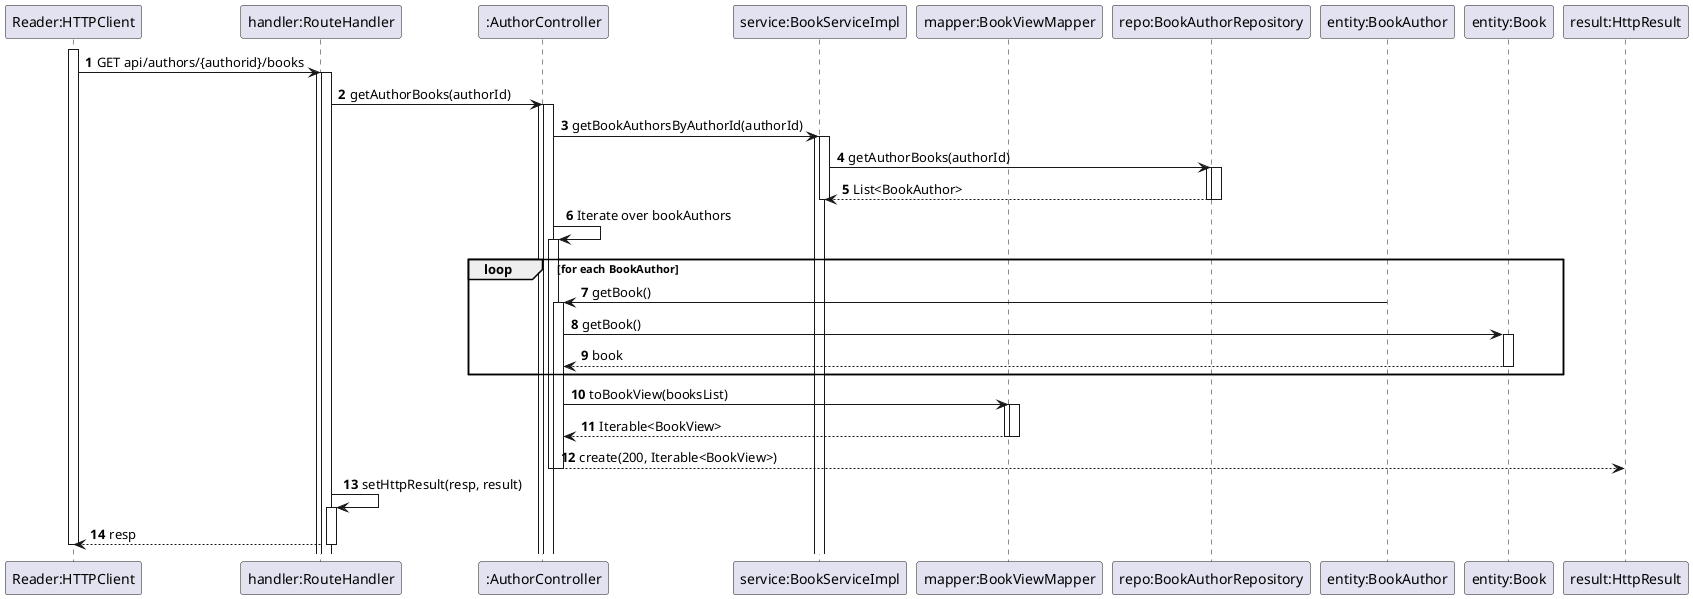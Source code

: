 @startuml
'autonumber'

autoactivate on
autonumber

participant "Reader:HTTPClient" as HTTPClient
participant "handler:RouteHandler" as System
participant ":AuthorController" as Ctrl
participant "service:BookServiceImpl" as BookService
participant "mapper:BookViewMapper" as BookViewMapper
participant "repo:BookAuthorRepository" as BookAuthorRepo
participant "entity:BookAuthor" as BookAuthor
participant "entity:Book" as Book
participant "result:HttpResult" as Result

activate HTTPClient

HTTPClient -> System: GET api/authors/{authorid}/books
activate System
System -> Ctrl: getAuthorBooks(authorId)
activate Ctrl
Ctrl -> BookService: getBookAuthorsByAuthorId(authorId)
activate BookService
BookService -> BookAuthorRepo: getAuthorBooks(authorId)
activate BookAuthorRepo
BookAuthorRepo --> BookService: List<BookAuthor>
deactivate BookAuthorRepo

deactivate BookService

Ctrl -> Ctrl: Iterate over bookAuthors
loop for each BookAuthor
    BookAuthor -> Ctrl: getBook()
    Ctrl -> Book: getBook()
    Book --> Ctrl: book
end

Ctrl -> BookViewMapper: toBookView(booksList)
activate BookViewMapper
BookViewMapper --> Ctrl: Iterable<BookView>
deactivate BookViewMapper

Ctrl --> Result: create(200, Iterable<BookView>)
deactivate Ctrl
System -> System: setHttpResult(resp, result)
System --> HTTPClient: resp
deactivate HTTPClient

@enduml

